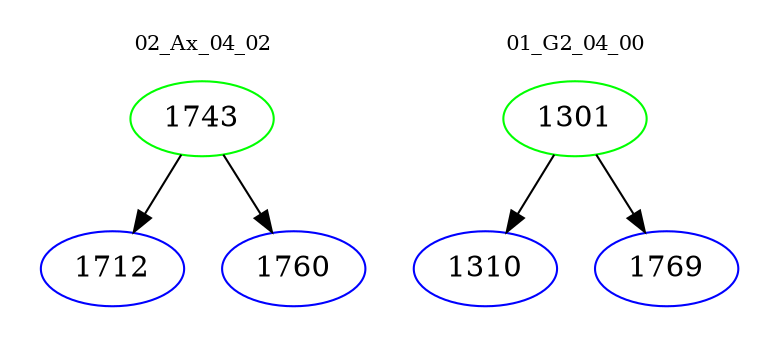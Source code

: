digraph{
subgraph cluster_0 {
color = white
label = "02_Ax_04_02";
fontsize=10;
T0_1743 [label="1743", color="green"]
T0_1743 -> T0_1712 [color="black"]
T0_1712 [label="1712", color="blue"]
T0_1743 -> T0_1760 [color="black"]
T0_1760 [label="1760", color="blue"]
}
subgraph cluster_1 {
color = white
label = "01_G2_04_00";
fontsize=10;
T1_1301 [label="1301", color="green"]
T1_1301 -> T1_1310 [color="black"]
T1_1310 [label="1310", color="blue"]
T1_1301 -> T1_1769 [color="black"]
T1_1769 [label="1769", color="blue"]
}
}
